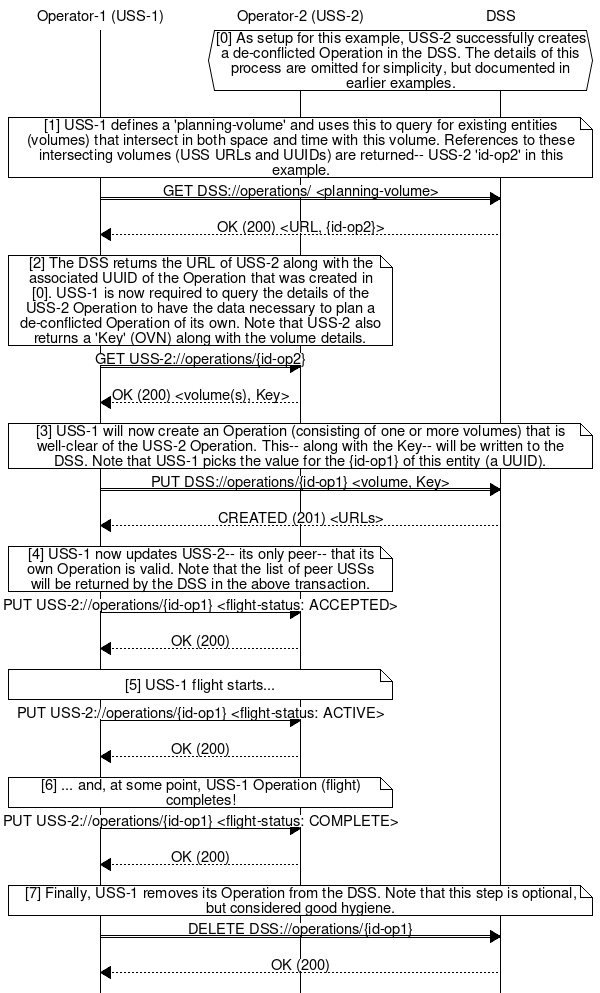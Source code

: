 msc {
    a [label="Operator-1 (USS-1)"],b [label="Operator-2 (USS-2)"],d [label="DSS"];

    b abox d [label="[0] As setup for this example, USS-2 successfully creates a de-conflicted Operation in the DSS. The details of this process are omitted for simplicity, but documented in earlier examples."];

    |||;
    a note d [label="[1] USS-1 defines a 'planning-volume' and uses this to query for existing entities (volumes) that intersect in both space and time with this volume. References to these intersecting volumes (USS URLs and UUIDs) are returned-- USS-2 'id-op2' in this example."];

    a:>d [label="GET DSS://operations/ <planning-volume>"];
    a<<d [label="OK (200) <URL, {id-op2}>"];

    a note b [label="[2] The DSS returns the URL of USS-2 along with the associated UUID of the Operation that was created in [0]. USS-1 is now required to query the details of the USS-2 Operation to have the data necessary to plan a de-conflicted Operation of its own. Note that USS-2 also returns a 'Key' (OVN) along with the volume details."];

    a:>b [label="GET USS-2://operations/{id-op2}"];
    a<<b [label="OK (200) <volume(s), Key>"];

    a note d [label="[3] USS-1 will now create an Operation (consisting of one or more volumes) that is well-clear of the USS-2 Operation. This-- along with the Key-- will be written to the DSS. Note that USS-1 picks the value for the {id-op1} of this entity (a UUID)."];

    a:>d [label="PUT DSS://operations/{id-op1} <volume, Key>"];
    a<<d [label="CREATED (201) <URLs>"];

    a note b [label="[4] USS-1 now updates USS-2-- its only peer-- that its own Operation is valid. Note that the list of peer USSs will be returned by the DSS in the above transaction."];

    a=>b [label="PUT USS-2://operations/{id-op1} <flight-status: ACCEPTED>"];
    a<<b [label="OK (200)"];

    a note b [label="[5] USS-1 flight starts..."];

    a=>b [label="PUT USS-2://operations/{id-op1} <flight-status: ACTIVE>"];
    a<<b [label="OK (200)"];

    a note b [label="[6] ... and, at some point, USS-1 Operation (flight) completes!"];

    a=>b [label="PUT USS-2://operations/{id-op1} <flight-status: COMPLETE>"];
    a<<b [label="OK (200)"];
    
    a note d [label="[7] Finally, USS-1 removes its Operation from the DSS. Note that this step is optional, but considered good hygiene."];

    a:>d [label="DELETE DSS://operations/{id-op1}"];
    a<<d [label="OK (200)"];
}
